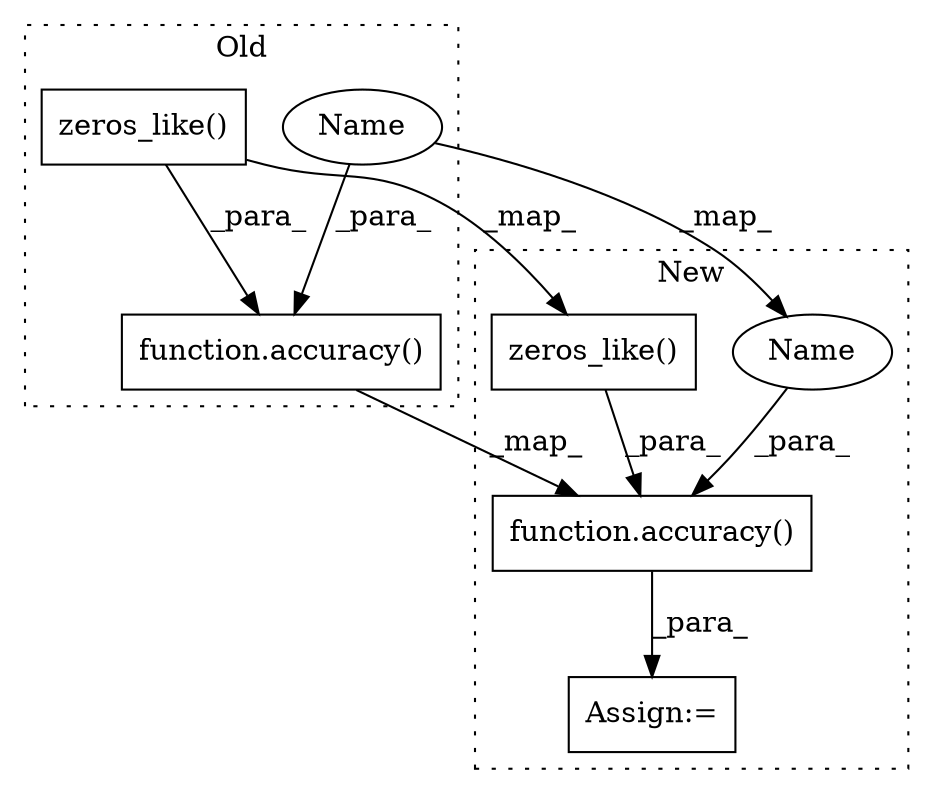 digraph G {
subgraph cluster0 {
1 [label="zeros_like()" a="75" s="6329,6348" l="17,1" shape="box"];
4 [label="function.accuracy()" a="75" s="6316,6349" l="9,19" shape="box"];
6 [label="Name" a="87" s="6325" l="2" shape="ellipse"];
label = "Old";
style="dotted";
}
subgraph cluster1 {
2 [label="zeros_like()" a="75" s="9400,9419" l="17,1" shape="box"];
3 [label="Assign:=" a="68" s="9384" l="3" shape="box"];
5 [label="function.accuracy()" a="75" s="9387,9420" l="9,16" shape="box"];
7 [label="Name" a="87" s="9396" l="2" shape="ellipse"];
label = "New";
style="dotted";
}
1 -> 2 [label="_map_"];
1 -> 4 [label="_para_"];
2 -> 5 [label="_para_"];
4 -> 5 [label="_map_"];
5 -> 3 [label="_para_"];
6 -> 4 [label="_para_"];
6 -> 7 [label="_map_"];
7 -> 5 [label="_para_"];
}